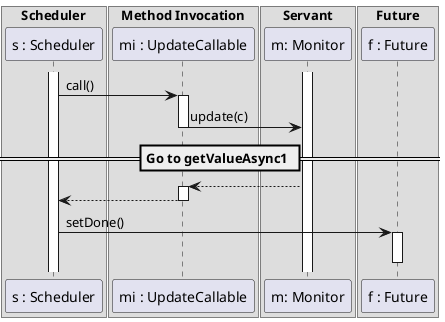 @startuml
box "Scheduler"
participant "s : Scheduler" as s
end box
box "Method Invocation"
participant "mi : UpdateCallable" as mi
end box
box "Servant"
    participant "m: Monitor" as m
end box
box "Future"
    participant "f : Future" as f
end box
activate m
activate s
s -> mi: call()
activate mi
mi -> m: update(c)
== Go to getValueAsync1 ==
deactivate mi
m --> mi
activate mi
mi --> s
deactivate mi
s -> f: setDone()
activate f
deactivate f
@enduml